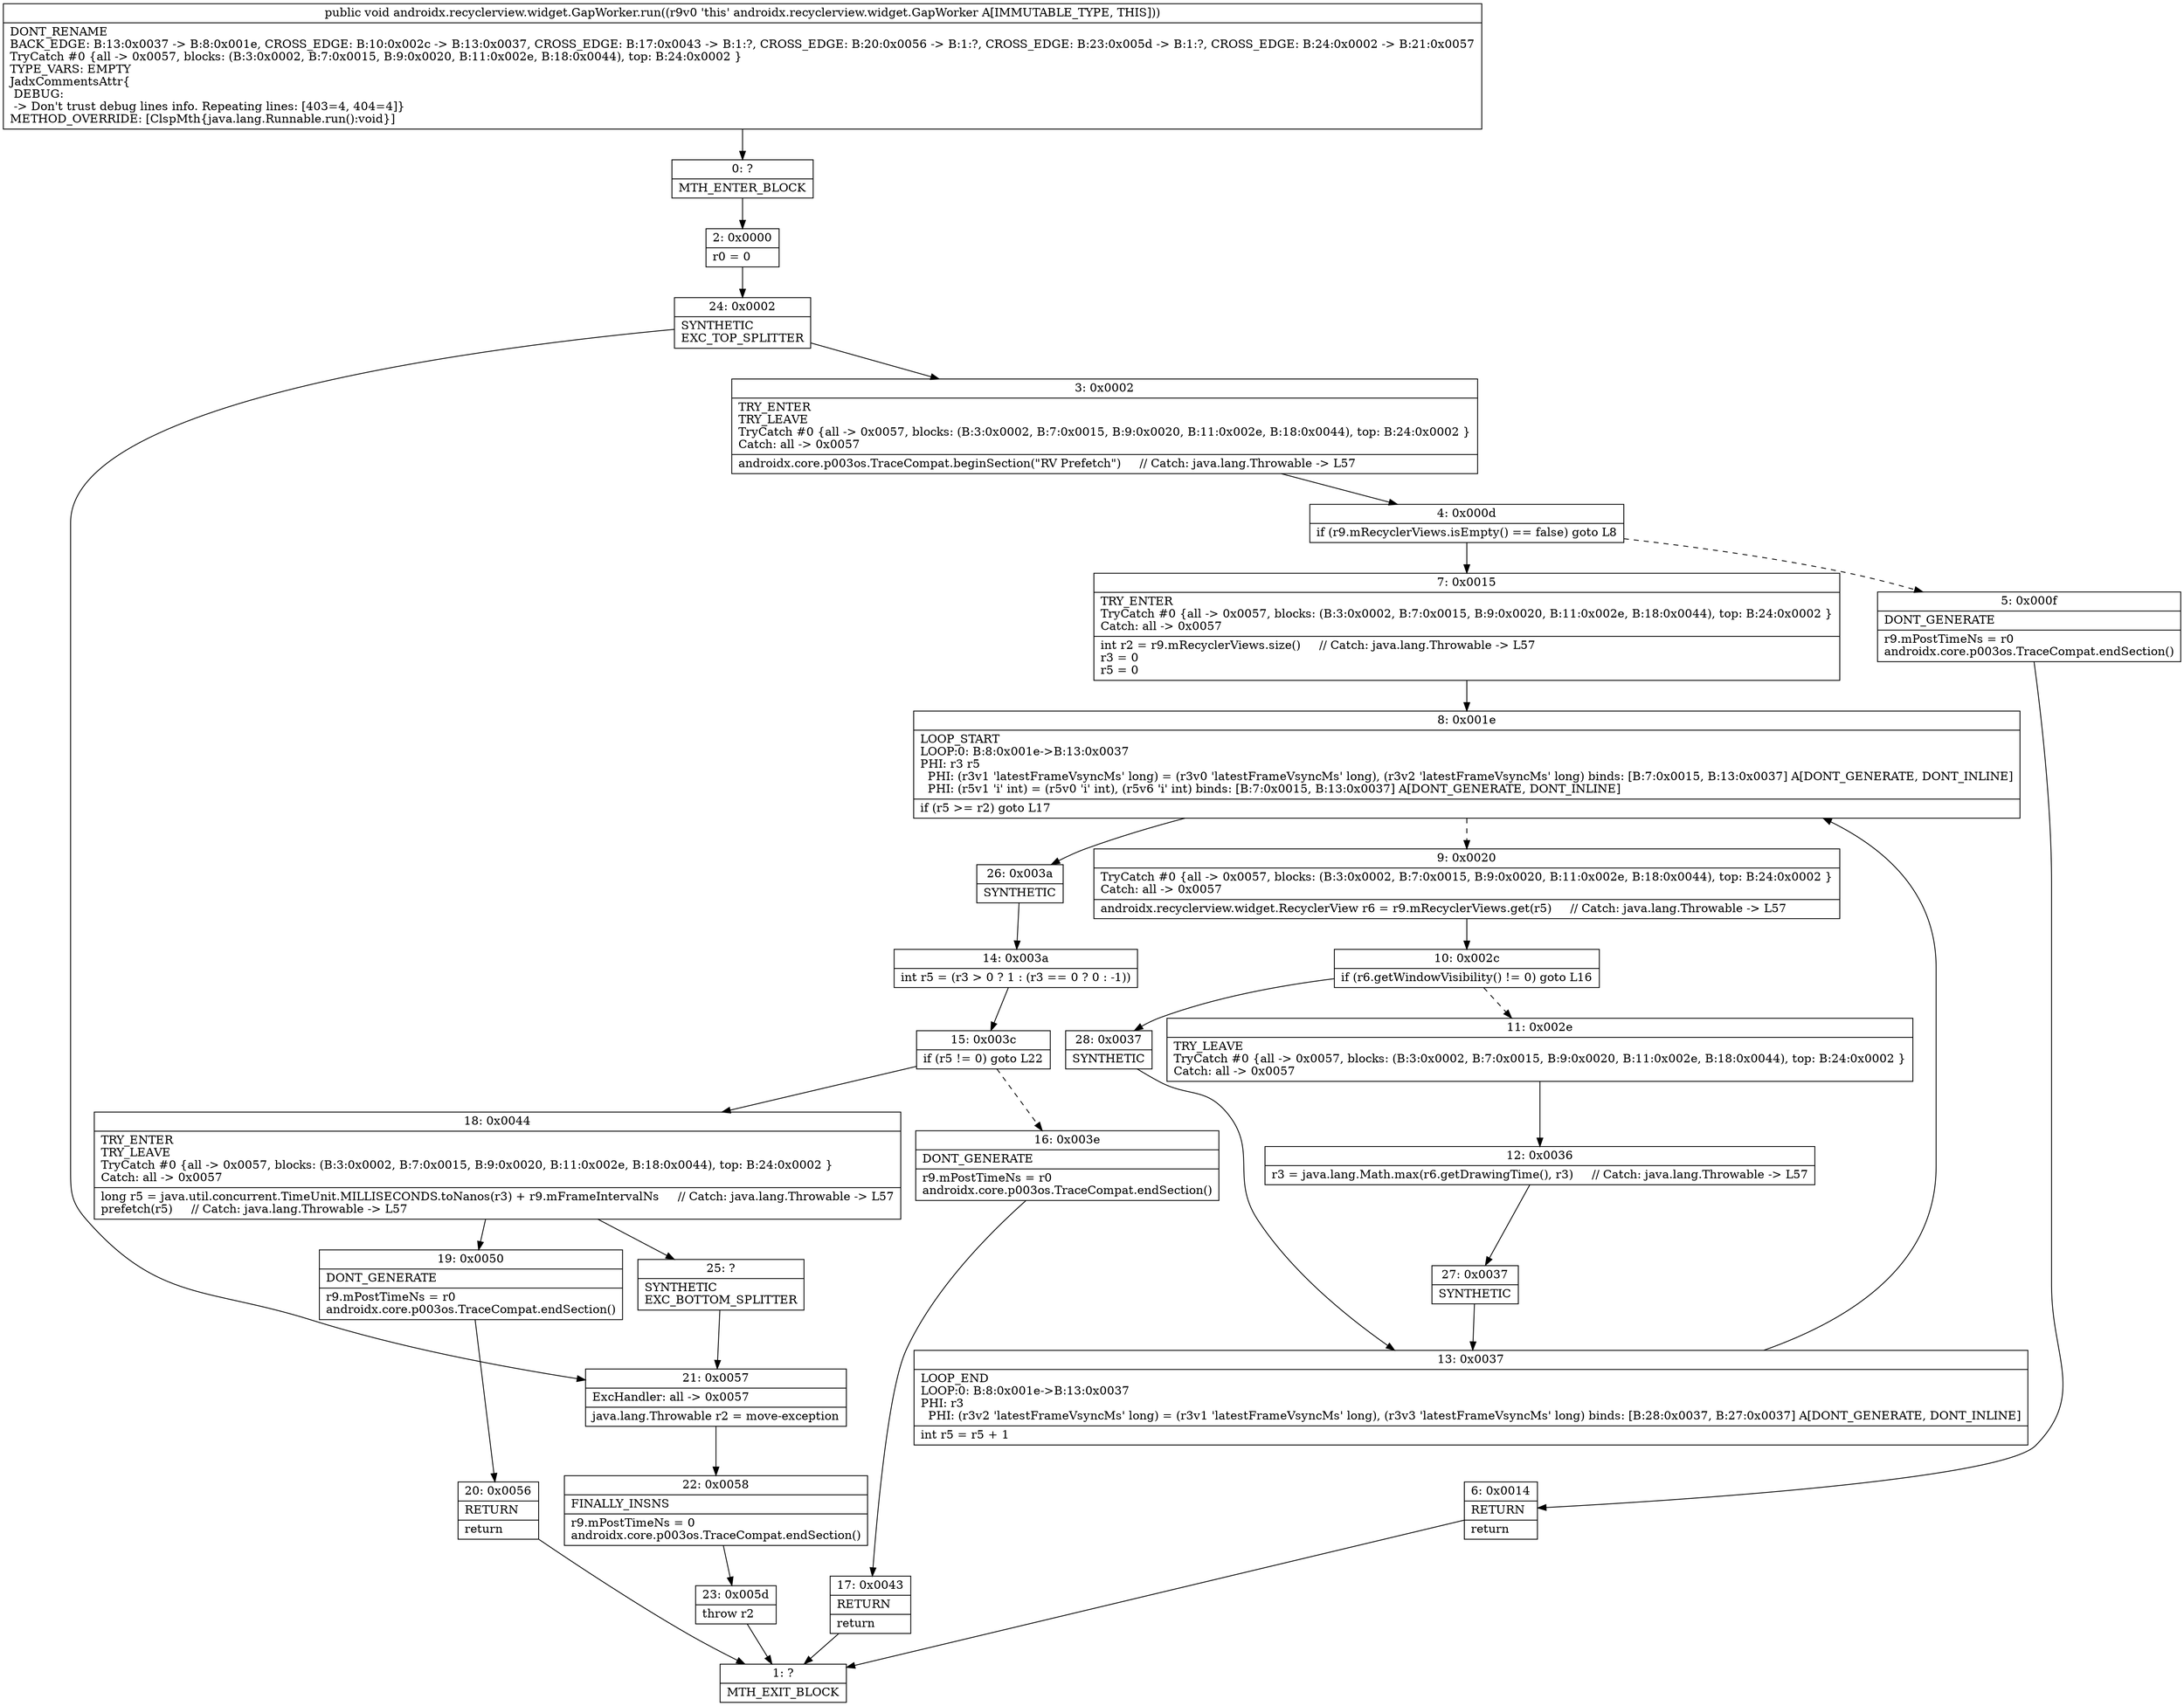 digraph "CFG forandroidx.recyclerview.widget.GapWorker.run()V" {
Node_0 [shape=record,label="{0\:\ ?|MTH_ENTER_BLOCK\l}"];
Node_2 [shape=record,label="{2\:\ 0x0000|r0 = 0\l}"];
Node_24 [shape=record,label="{24\:\ 0x0002|SYNTHETIC\lEXC_TOP_SPLITTER\l}"];
Node_3 [shape=record,label="{3\:\ 0x0002|TRY_ENTER\lTRY_LEAVE\lTryCatch #0 \{all \-\> 0x0057, blocks: (B:3:0x0002, B:7:0x0015, B:9:0x0020, B:11:0x002e, B:18:0x0044), top: B:24:0x0002 \}\lCatch: all \-\> 0x0057\l|androidx.core.p003os.TraceCompat.beginSection(\"RV Prefetch\")     \/\/ Catch: java.lang.Throwable \-\> L57\l}"];
Node_4 [shape=record,label="{4\:\ 0x000d|if (r9.mRecyclerViews.isEmpty() == false) goto L8\l}"];
Node_5 [shape=record,label="{5\:\ 0x000f|DONT_GENERATE\l|r9.mPostTimeNs = r0\landroidx.core.p003os.TraceCompat.endSection()\l}"];
Node_6 [shape=record,label="{6\:\ 0x0014|RETURN\l|return\l}"];
Node_1 [shape=record,label="{1\:\ ?|MTH_EXIT_BLOCK\l}"];
Node_7 [shape=record,label="{7\:\ 0x0015|TRY_ENTER\lTryCatch #0 \{all \-\> 0x0057, blocks: (B:3:0x0002, B:7:0x0015, B:9:0x0020, B:11:0x002e, B:18:0x0044), top: B:24:0x0002 \}\lCatch: all \-\> 0x0057\l|int r2 = r9.mRecyclerViews.size()     \/\/ Catch: java.lang.Throwable \-\> L57\lr3 = 0\lr5 = 0\l}"];
Node_8 [shape=record,label="{8\:\ 0x001e|LOOP_START\lLOOP:0: B:8:0x001e\-\>B:13:0x0037\lPHI: r3 r5 \l  PHI: (r3v1 'latestFrameVsyncMs' long) = (r3v0 'latestFrameVsyncMs' long), (r3v2 'latestFrameVsyncMs' long) binds: [B:7:0x0015, B:13:0x0037] A[DONT_GENERATE, DONT_INLINE]\l  PHI: (r5v1 'i' int) = (r5v0 'i' int), (r5v6 'i' int) binds: [B:7:0x0015, B:13:0x0037] A[DONT_GENERATE, DONT_INLINE]\l|if (r5 \>= r2) goto L17\l}"];
Node_9 [shape=record,label="{9\:\ 0x0020|TryCatch #0 \{all \-\> 0x0057, blocks: (B:3:0x0002, B:7:0x0015, B:9:0x0020, B:11:0x002e, B:18:0x0044), top: B:24:0x0002 \}\lCatch: all \-\> 0x0057\l|androidx.recyclerview.widget.RecyclerView r6 = r9.mRecyclerViews.get(r5)     \/\/ Catch: java.lang.Throwable \-\> L57\l}"];
Node_10 [shape=record,label="{10\:\ 0x002c|if (r6.getWindowVisibility() != 0) goto L16\l}"];
Node_11 [shape=record,label="{11\:\ 0x002e|TRY_LEAVE\lTryCatch #0 \{all \-\> 0x0057, blocks: (B:3:0x0002, B:7:0x0015, B:9:0x0020, B:11:0x002e, B:18:0x0044), top: B:24:0x0002 \}\lCatch: all \-\> 0x0057\l}"];
Node_12 [shape=record,label="{12\:\ 0x0036|r3 = java.lang.Math.max(r6.getDrawingTime(), r3)     \/\/ Catch: java.lang.Throwable \-\> L57\l}"];
Node_27 [shape=record,label="{27\:\ 0x0037|SYNTHETIC\l}"];
Node_13 [shape=record,label="{13\:\ 0x0037|LOOP_END\lLOOP:0: B:8:0x001e\-\>B:13:0x0037\lPHI: r3 \l  PHI: (r3v2 'latestFrameVsyncMs' long) = (r3v1 'latestFrameVsyncMs' long), (r3v3 'latestFrameVsyncMs' long) binds: [B:28:0x0037, B:27:0x0037] A[DONT_GENERATE, DONT_INLINE]\l|int r5 = r5 + 1\l}"];
Node_28 [shape=record,label="{28\:\ 0x0037|SYNTHETIC\l}"];
Node_26 [shape=record,label="{26\:\ 0x003a|SYNTHETIC\l}"];
Node_14 [shape=record,label="{14\:\ 0x003a|int r5 = (r3 \> 0 ? 1 : (r3 == 0 ? 0 : \-1))\l}"];
Node_15 [shape=record,label="{15\:\ 0x003c|if (r5 != 0) goto L22\l}"];
Node_16 [shape=record,label="{16\:\ 0x003e|DONT_GENERATE\l|r9.mPostTimeNs = r0\landroidx.core.p003os.TraceCompat.endSection()\l}"];
Node_17 [shape=record,label="{17\:\ 0x0043|RETURN\l|return\l}"];
Node_18 [shape=record,label="{18\:\ 0x0044|TRY_ENTER\lTRY_LEAVE\lTryCatch #0 \{all \-\> 0x0057, blocks: (B:3:0x0002, B:7:0x0015, B:9:0x0020, B:11:0x002e, B:18:0x0044), top: B:24:0x0002 \}\lCatch: all \-\> 0x0057\l|long r5 = java.util.concurrent.TimeUnit.MILLISECONDS.toNanos(r3) + r9.mFrameIntervalNs     \/\/ Catch: java.lang.Throwable \-\> L57\lprefetch(r5)     \/\/ Catch: java.lang.Throwable \-\> L57\l}"];
Node_19 [shape=record,label="{19\:\ 0x0050|DONT_GENERATE\l|r9.mPostTimeNs = r0\landroidx.core.p003os.TraceCompat.endSection()\l}"];
Node_20 [shape=record,label="{20\:\ 0x0056|RETURN\l|return\l}"];
Node_25 [shape=record,label="{25\:\ ?|SYNTHETIC\lEXC_BOTTOM_SPLITTER\l}"];
Node_21 [shape=record,label="{21\:\ 0x0057|ExcHandler: all \-\> 0x0057\l|java.lang.Throwable r2 = move\-exception\l}"];
Node_22 [shape=record,label="{22\:\ 0x0058|FINALLY_INSNS\l|r9.mPostTimeNs = 0\landroidx.core.p003os.TraceCompat.endSection()\l}"];
Node_23 [shape=record,label="{23\:\ 0x005d|throw r2\l}"];
MethodNode[shape=record,label="{public void androidx.recyclerview.widget.GapWorker.run((r9v0 'this' androidx.recyclerview.widget.GapWorker A[IMMUTABLE_TYPE, THIS]))  | DONT_RENAME\lBACK_EDGE: B:13:0x0037 \-\> B:8:0x001e, CROSS_EDGE: B:10:0x002c \-\> B:13:0x0037, CROSS_EDGE: B:17:0x0043 \-\> B:1:?, CROSS_EDGE: B:20:0x0056 \-\> B:1:?, CROSS_EDGE: B:23:0x005d \-\> B:1:?, CROSS_EDGE: B:24:0x0002 \-\> B:21:0x0057\lTryCatch #0 \{all \-\> 0x0057, blocks: (B:3:0x0002, B:7:0x0015, B:9:0x0020, B:11:0x002e, B:18:0x0044), top: B:24:0x0002 \}\lTYPE_VARS: EMPTY\lJadxCommentsAttr\{\l DEBUG: \l \-\> Don't trust debug lines info. Repeating lines: [403=4, 404=4]\}\lMETHOD_OVERRIDE: [ClspMth\{java.lang.Runnable.run():void\}]\l}"];
MethodNode -> Node_0;Node_0 -> Node_2;
Node_2 -> Node_24;
Node_24 -> Node_3;
Node_24 -> Node_21;
Node_3 -> Node_4;
Node_4 -> Node_5[style=dashed];
Node_4 -> Node_7;
Node_5 -> Node_6;
Node_6 -> Node_1;
Node_7 -> Node_8;
Node_8 -> Node_9[style=dashed];
Node_8 -> Node_26;
Node_9 -> Node_10;
Node_10 -> Node_11[style=dashed];
Node_10 -> Node_28;
Node_11 -> Node_12;
Node_12 -> Node_27;
Node_27 -> Node_13;
Node_13 -> Node_8;
Node_28 -> Node_13;
Node_26 -> Node_14;
Node_14 -> Node_15;
Node_15 -> Node_16[style=dashed];
Node_15 -> Node_18;
Node_16 -> Node_17;
Node_17 -> Node_1;
Node_18 -> Node_19;
Node_18 -> Node_25;
Node_19 -> Node_20;
Node_20 -> Node_1;
Node_25 -> Node_21;
Node_21 -> Node_22;
Node_22 -> Node_23;
Node_23 -> Node_1;
}

